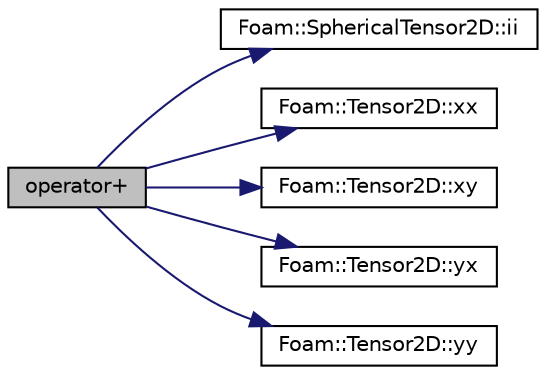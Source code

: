 digraph "operator+"
{
  bgcolor="transparent";
  edge [fontname="Helvetica",fontsize="10",labelfontname="Helvetica",labelfontsize="10"];
  node [fontname="Helvetica",fontsize="10",shape=record];
  rankdir="LR";
  Node141873 [label="operator+",height=0.2,width=0.4,color="black", fillcolor="grey75", style="filled", fontcolor="black"];
  Node141873 -> Node141874 [color="midnightblue",fontsize="10",style="solid",fontname="Helvetica"];
  Node141874 [label="Foam::SphericalTensor2D::ii",height=0.2,width=0.4,color="black",URL="$a29517.html#a8a6ef975bcb1f17d9cd0457417bcac47"];
  Node141873 -> Node141875 [color="midnightblue",fontsize="10",style="solid",fontname="Helvetica"];
  Node141875 [label="Foam::Tensor2D::xx",height=0.2,width=0.4,color="black",URL="$a29701.html#a1b97c7c1ed81b4fb23da8dcb71a8cd2a"];
  Node141873 -> Node141876 [color="midnightblue",fontsize="10",style="solid",fontname="Helvetica"];
  Node141876 [label="Foam::Tensor2D::xy",height=0.2,width=0.4,color="black",URL="$a29701.html#aab470ae2a5eeac8c33a7b6abac6b39b3"];
  Node141873 -> Node141877 [color="midnightblue",fontsize="10",style="solid",fontname="Helvetica"];
  Node141877 [label="Foam::Tensor2D::yx",height=0.2,width=0.4,color="black",URL="$a29701.html#a217bb42e2157c7914d7ebb0ffb730b7d"];
  Node141873 -> Node141878 [color="midnightblue",fontsize="10",style="solid",fontname="Helvetica"];
  Node141878 [label="Foam::Tensor2D::yy",height=0.2,width=0.4,color="black",URL="$a29701.html#aba9d77023a5662b9c2d3639d5de555a0"];
}
